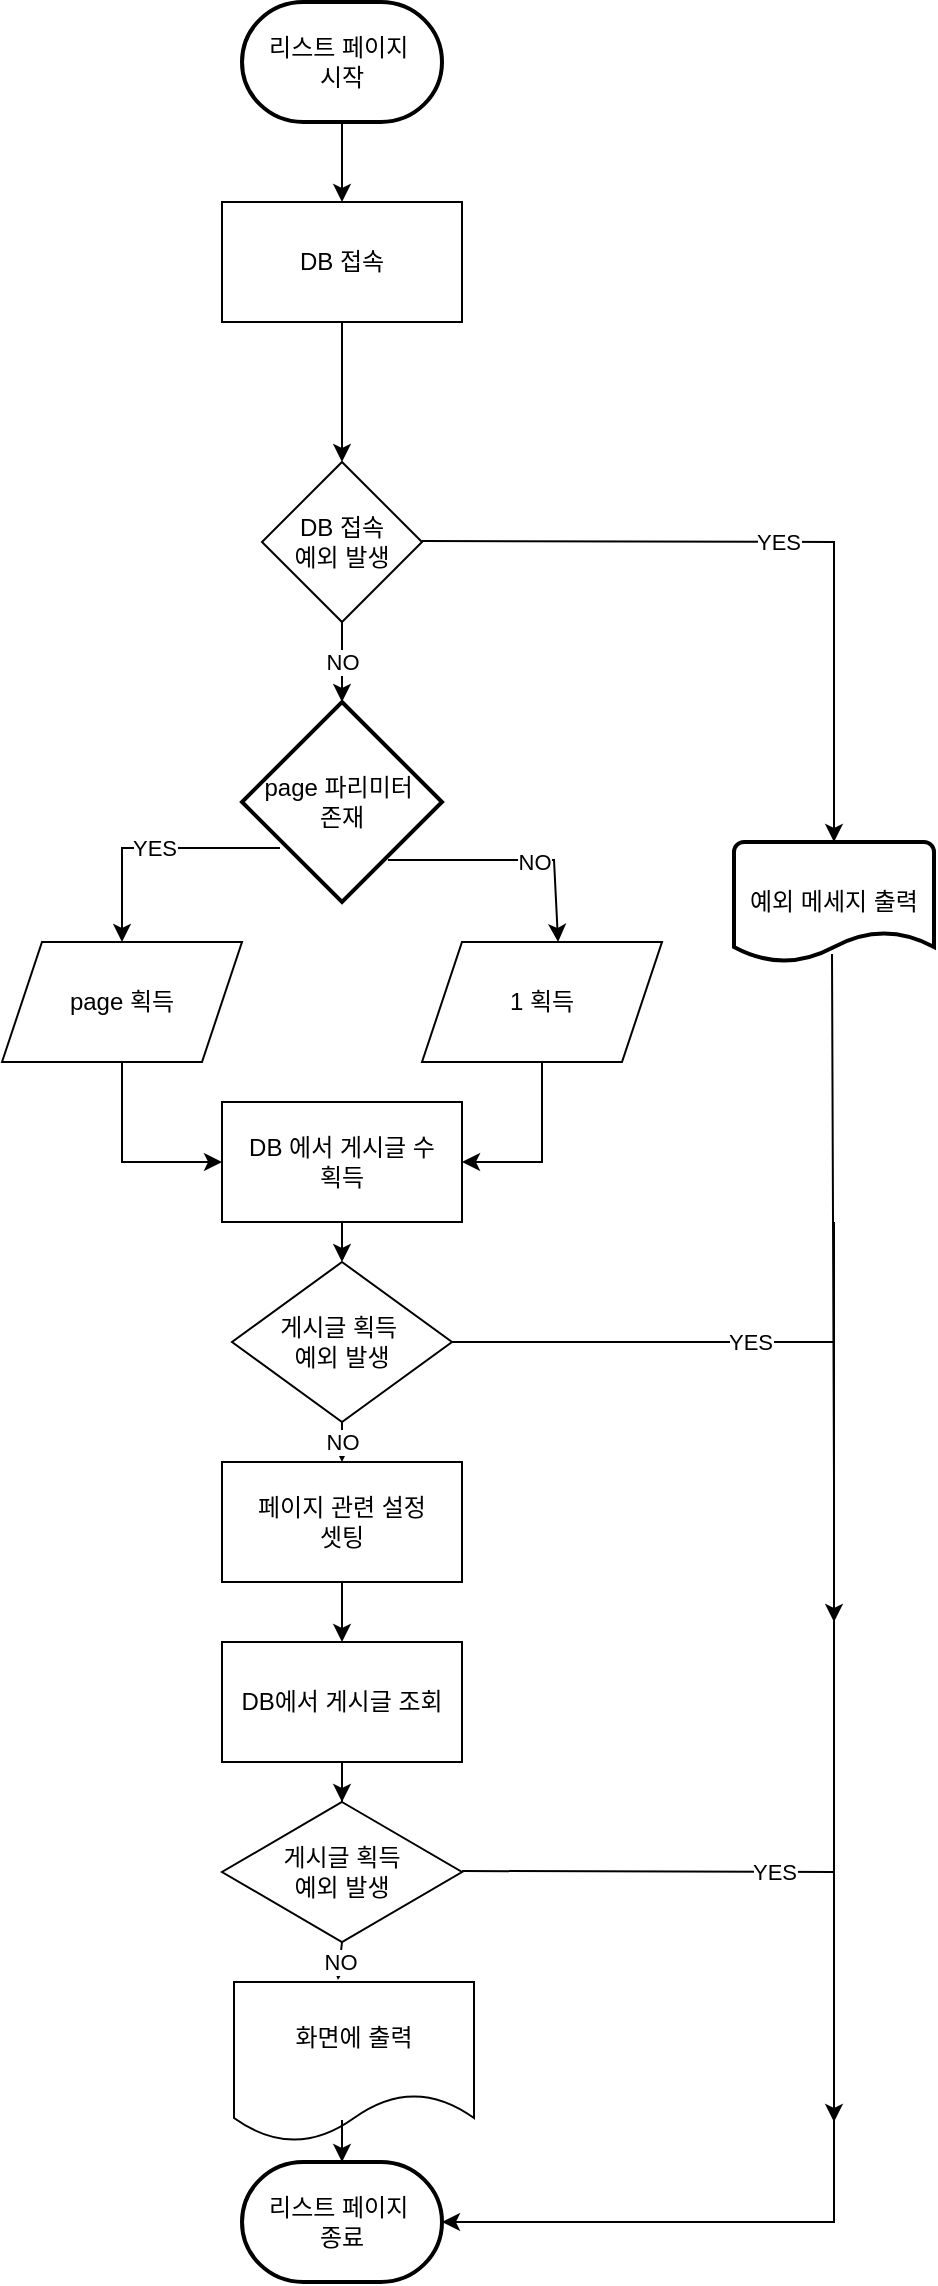 <mxfile version="24.2.1" type="device">
  <diagram name="페이지-1" id="zo6PBHOif4JfisIJZf4e">
    <mxGraphModel dx="472" dy="778" grid="1" gridSize="10" guides="1" tooltips="1" connect="1" arrows="1" fold="1" page="1" pageScale="1" pageWidth="827" pageHeight="1169" math="0" shadow="0">
      <root>
        <mxCell id="0" />
        <mxCell id="1" parent="0" />
        <mxCell id="wN71H9yPLBmTXvymEIwc-36" value="리스트 페이지&amp;nbsp;&lt;div&gt;시작&lt;/div&gt;" style="strokeWidth=2;html=1;shape=mxgraph.flowchart.terminator;whiteSpace=wrap;" vertex="1" parent="1">
          <mxGeometry x="364" y="20" width="100" height="60" as="geometry" />
        </mxCell>
        <mxCell id="wN71H9yPLBmTXvymEIwc-37" value="DB 접속" style="rounded=0;whiteSpace=wrap;html=1;" vertex="1" parent="1">
          <mxGeometry x="354" y="120" width="120" height="60" as="geometry" />
        </mxCell>
        <mxCell id="wN71H9yPLBmTXvymEIwc-39" value="DB 접속&lt;div&gt;예외 발생&lt;/div&gt;" style="rhombus;whiteSpace=wrap;html=1;" vertex="1" parent="1">
          <mxGeometry x="374" y="250" width="80" height="80" as="geometry" />
        </mxCell>
        <mxCell id="wN71H9yPLBmTXvymEIwc-40" value="" style="endArrow=classic;html=1;rounded=0;exitX=0.5;exitY=1;exitDx=0;exitDy=0;entryX=0.5;entryY=0;entryDx=0;entryDy=0;" edge="1" parent="1" source="wN71H9yPLBmTXvymEIwc-37" target="wN71H9yPLBmTXvymEIwc-39">
          <mxGeometry width="50" height="50" relative="1" as="geometry">
            <mxPoint x="420" y="220" as="sourcePoint" />
            <mxPoint x="490" y="290" as="targetPoint" />
            <Array as="points" />
          </mxGeometry>
        </mxCell>
        <mxCell id="wN71H9yPLBmTXvymEIwc-42" value="" style="endArrow=classic;html=1;rounded=0;exitX=0.5;exitY=1;exitDx=0;exitDy=0;exitPerimeter=0;" edge="1" parent="1" source="wN71H9yPLBmTXvymEIwc-36" target="wN71H9yPLBmTXvymEIwc-37">
          <mxGeometry width="50" height="50" relative="1" as="geometry">
            <mxPoint x="440" y="340" as="sourcePoint" />
            <mxPoint x="490" y="290" as="targetPoint" />
          </mxGeometry>
        </mxCell>
        <mxCell id="wN71H9yPLBmTXvymEIwc-44" value="예외 메세지 출력" style="strokeWidth=2;html=1;shape=mxgraph.flowchart.document2;whiteSpace=wrap;size=0.25;" vertex="1" parent="1">
          <mxGeometry x="610" y="440" width="100" height="60" as="geometry" />
        </mxCell>
        <mxCell id="wN71H9yPLBmTXvymEIwc-47" value="리스트 페이지&amp;nbsp;&lt;div&gt;종료&lt;/div&gt;" style="strokeWidth=2;html=1;shape=mxgraph.flowchart.terminator;whiteSpace=wrap;" vertex="1" parent="1">
          <mxGeometry x="364" y="1100" width="100" height="60" as="geometry" />
        </mxCell>
        <mxCell id="wN71H9yPLBmTXvymEIwc-48" value="" style="endArrow=classic;html=1;rounded=0;exitX=0.49;exitY=0.933;exitDx=0;exitDy=0;exitPerimeter=0;entryX=1;entryY=0.5;entryDx=0;entryDy=0;entryPerimeter=0;" edge="1" parent="1" source="wN71H9yPLBmTXvymEIwc-44" target="wN71H9yPLBmTXvymEIwc-47">
          <mxGeometry width="50" height="50" relative="1" as="geometry">
            <mxPoint x="470" y="340" as="sourcePoint" />
            <mxPoint x="520" y="290" as="targetPoint" />
            <Array as="points">
              <mxPoint x="660" y="760" />
              <mxPoint x="660" y="630" />
              <mxPoint x="660" y="1130" />
            </Array>
          </mxGeometry>
        </mxCell>
        <mxCell id="wN71H9yPLBmTXvymEIwc-51" value="page 파리미터&amp;nbsp;&lt;div&gt;존재&lt;/div&gt;" style="strokeWidth=2;html=1;shape=mxgraph.flowchart.decision;whiteSpace=wrap;" vertex="1" parent="1">
          <mxGeometry x="364" y="370" width="100" height="100" as="geometry" />
        </mxCell>
        <mxCell id="wN71H9yPLBmTXvymEIwc-54" value="1 획득" style="shape=parallelogram;perimeter=parallelogramPerimeter;whiteSpace=wrap;html=1;fixedSize=1;" vertex="1" parent="1">
          <mxGeometry x="454" y="490" width="120" height="60" as="geometry" />
        </mxCell>
        <mxCell id="wN71H9yPLBmTXvymEIwc-55" value="page 획득" style="shape=parallelogram;perimeter=parallelogramPerimeter;whiteSpace=wrap;html=1;fixedSize=1;" vertex="1" parent="1">
          <mxGeometry x="244" y="490" width="120" height="60" as="geometry" />
        </mxCell>
        <mxCell id="wN71H9yPLBmTXvymEIwc-57" value="" style="endArrow=classic;html=1;rounded=0;exitX=0.73;exitY=0.79;exitDx=0;exitDy=0;exitPerimeter=0;entryX=0.567;entryY=0;entryDx=0;entryDy=0;entryPerimeter=0;" edge="1" parent="1" source="wN71H9yPLBmTXvymEIwc-51" target="wN71H9yPLBmTXvymEIwc-54">
          <mxGeometry relative="1" as="geometry">
            <mxPoint x="450" y="620" as="sourcePoint" />
            <mxPoint x="520" y="500" as="targetPoint" />
            <Array as="points">
              <mxPoint x="520" y="449" />
            </Array>
          </mxGeometry>
        </mxCell>
        <mxCell id="wN71H9yPLBmTXvymEIwc-58" value="NO" style="edgeLabel;resizable=0;html=1;;align=center;verticalAlign=middle;" connectable="0" vertex="1" parent="wN71H9yPLBmTXvymEIwc-57">
          <mxGeometry relative="1" as="geometry">
            <mxPoint x="11" y="1" as="offset" />
          </mxGeometry>
        </mxCell>
        <mxCell id="wN71H9yPLBmTXvymEIwc-59" value="" style="endArrow=classic;html=1;rounded=0;entryX=0.5;entryY=0;entryDx=0;entryDy=0;exitX=0.19;exitY=0.73;exitDx=0;exitDy=0;exitPerimeter=0;" edge="1" parent="1" source="wN71H9yPLBmTXvymEIwc-51" target="wN71H9yPLBmTXvymEIwc-55">
          <mxGeometry relative="1" as="geometry">
            <mxPoint x="360" y="450" as="sourcePoint" />
            <mxPoint x="364" y="450" as="targetPoint" />
            <Array as="points">
              <mxPoint x="304" y="443" />
            </Array>
          </mxGeometry>
        </mxCell>
        <mxCell id="wN71H9yPLBmTXvymEIwc-60" value="YES" style="edgeLabel;resizable=0;html=1;;align=center;verticalAlign=middle;" connectable="0" vertex="1" parent="wN71H9yPLBmTXvymEIwc-59">
          <mxGeometry relative="1" as="geometry" />
        </mxCell>
        <mxCell id="wN71H9yPLBmTXvymEIwc-62" value="DB 에서 게시글 수&lt;div&gt;획득&lt;/div&gt;" style="rounded=0;whiteSpace=wrap;html=1;" vertex="1" parent="1">
          <mxGeometry x="354" y="570" width="120" height="60" as="geometry" />
        </mxCell>
        <mxCell id="wN71H9yPLBmTXvymEIwc-64" value="" style="endArrow=classic;html=1;rounded=0;entryX=0;entryY=0.5;entryDx=0;entryDy=0;exitX=0.5;exitY=1;exitDx=0;exitDy=0;" edge="1" parent="1" source="wN71H9yPLBmTXvymEIwc-55" target="wN71H9yPLBmTXvymEIwc-62">
          <mxGeometry width="50" height="50" relative="1" as="geometry">
            <mxPoint x="470" y="640" as="sourcePoint" />
            <mxPoint x="520" y="590" as="targetPoint" />
            <Array as="points">
              <mxPoint x="304" y="600" />
            </Array>
          </mxGeometry>
        </mxCell>
        <mxCell id="wN71H9yPLBmTXvymEIwc-65" value="" style="endArrow=classic;html=1;rounded=0;entryX=0.5;entryY=0;entryDx=0;entryDy=0;entryPerimeter=0;exitX=0.5;exitY=1;exitDx=0;exitDy=0;" edge="1" parent="1" source="wN71H9yPLBmTXvymEIwc-39" target="wN71H9yPLBmTXvymEIwc-51">
          <mxGeometry relative="1" as="geometry">
            <mxPoint x="450" y="620" as="sourcePoint" />
            <mxPoint x="550" y="620" as="targetPoint" />
          </mxGeometry>
        </mxCell>
        <mxCell id="wN71H9yPLBmTXvymEIwc-66" value="NO" style="edgeLabel;resizable=0;html=1;;align=center;verticalAlign=middle;" connectable="0" vertex="1" parent="wN71H9yPLBmTXvymEIwc-65">
          <mxGeometry relative="1" as="geometry" />
        </mxCell>
        <mxCell id="wN71H9yPLBmTXvymEIwc-70" value="" style="endArrow=classic;html=1;rounded=0;entryX=0.5;entryY=0;entryDx=0;entryDy=0;entryPerimeter=0;" edge="1" parent="1" target="wN71H9yPLBmTXvymEIwc-44">
          <mxGeometry relative="1" as="geometry">
            <mxPoint x="454" y="289.5" as="sourcePoint" />
            <mxPoint x="554" y="289.5" as="targetPoint" />
            <Array as="points">
              <mxPoint x="660" y="290" />
            </Array>
          </mxGeometry>
        </mxCell>
        <mxCell id="wN71H9yPLBmTXvymEIwc-71" value="YES" style="edgeLabel;resizable=0;html=1;;align=center;verticalAlign=middle;" connectable="0" vertex="1" parent="wN71H9yPLBmTXvymEIwc-70">
          <mxGeometry relative="1" as="geometry" />
        </mxCell>
        <mxCell id="wN71H9yPLBmTXvymEIwc-72" value="페이지 관련 설정&lt;div&gt;셋팅&lt;/div&gt;" style="rounded=0;whiteSpace=wrap;html=1;" vertex="1" parent="1">
          <mxGeometry x="354" y="750" width="120" height="60" as="geometry" />
        </mxCell>
        <mxCell id="wN71H9yPLBmTXvymEIwc-96" style="edgeStyle=orthogonalEdgeStyle;rounded=0;orthogonalLoop=1;jettySize=auto;html=1;" edge="1" parent="1" source="wN71H9yPLBmTXvymEIwc-73" target="wN71H9yPLBmTXvymEIwc-93">
          <mxGeometry relative="1" as="geometry" />
        </mxCell>
        <mxCell id="wN71H9yPLBmTXvymEIwc-73" value="DB에서 게시글 조회" style="rounded=0;whiteSpace=wrap;html=1;" vertex="1" parent="1">
          <mxGeometry x="354" y="840" width="120" height="60" as="geometry" />
        </mxCell>
        <mxCell id="wN71H9yPLBmTXvymEIwc-74" value="화면에 출력" style="shape=document;whiteSpace=wrap;html=1;boundedLbl=1;" vertex="1" parent="1">
          <mxGeometry x="360" y="1010" width="120" height="80" as="geometry" />
        </mxCell>
        <mxCell id="wN71H9yPLBmTXvymEIwc-76" value="" style="endArrow=classic;html=1;rounded=0;exitX=0.5;exitY=1;exitDx=0;exitDy=0;" edge="1" parent="1" source="wN71H9yPLBmTXvymEIwc-72">
          <mxGeometry width="50" height="50" relative="1" as="geometry">
            <mxPoint x="470" y="940" as="sourcePoint" />
            <mxPoint x="414" y="840" as="targetPoint" />
          </mxGeometry>
        </mxCell>
        <mxCell id="wN71H9yPLBmTXvymEIwc-78" value="" style="endArrow=classic;html=1;rounded=0;entryX=0.5;entryY=0;entryDx=0;entryDy=0;entryPerimeter=0;exitX=0.45;exitY=0.863;exitDx=0;exitDy=0;exitPerimeter=0;" edge="1" parent="1" source="wN71H9yPLBmTXvymEIwc-74" target="wN71H9yPLBmTXvymEIwc-47">
          <mxGeometry width="50" height="50" relative="1" as="geometry">
            <mxPoint x="418" y="984" as="sourcePoint" />
            <mxPoint x="520" y="890" as="targetPoint" />
          </mxGeometry>
        </mxCell>
        <mxCell id="wN71H9yPLBmTXvymEIwc-82" value="게시글 획득&amp;nbsp;&lt;div&gt;예외&amp;nbsp;&lt;span style=&quot;background-color: initial;&quot;&gt;발생&lt;/span&gt;&lt;/div&gt;" style="rhombus;whiteSpace=wrap;html=1;" vertex="1" parent="1">
          <mxGeometry x="359" y="650" width="110" height="80" as="geometry" />
        </mxCell>
        <mxCell id="wN71H9yPLBmTXvymEIwc-86" value="" style="endArrow=classic;html=1;rounded=0;entryX=0.5;entryY=0;entryDx=0;entryDy=0;exitX=0.5;exitY=1;exitDx=0;exitDy=0;" edge="1" parent="1" source="wN71H9yPLBmTXvymEIwc-62" target="wN71H9yPLBmTXvymEIwc-82">
          <mxGeometry width="50" height="50" relative="1" as="geometry">
            <mxPoint x="420" y="670" as="sourcePoint" />
            <mxPoint x="460" y="680" as="targetPoint" />
          </mxGeometry>
        </mxCell>
        <mxCell id="wN71H9yPLBmTXvymEIwc-87" value="" style="endArrow=classic;html=1;rounded=0;" edge="1" parent="1">
          <mxGeometry relative="1" as="geometry">
            <mxPoint x="469" y="690" as="sourcePoint" />
            <mxPoint x="660" y="830" as="targetPoint" />
            <Array as="points">
              <mxPoint x="660" y="690" />
            </Array>
          </mxGeometry>
        </mxCell>
        <mxCell id="wN71H9yPLBmTXvymEIwc-88" value="YES" style="edgeLabel;resizable=0;html=1;;align=center;verticalAlign=middle;" connectable="0" vertex="1" parent="wN71H9yPLBmTXvymEIwc-87">
          <mxGeometry relative="1" as="geometry">
            <mxPoint x="-17" as="offset" />
          </mxGeometry>
        </mxCell>
        <mxCell id="wN71H9yPLBmTXvymEIwc-90" value="" style="endArrow=classic;html=1;rounded=0;exitX=0.5;exitY=1;exitDx=0;exitDy=0;entryX=0.5;entryY=0;entryDx=0;entryDy=0;" edge="1" parent="1" source="wN71H9yPLBmTXvymEIwc-82" target="wN71H9yPLBmTXvymEIwc-72">
          <mxGeometry relative="1" as="geometry">
            <mxPoint x="490" y="800" as="sourcePoint" />
            <mxPoint x="590" y="800" as="targetPoint" />
          </mxGeometry>
        </mxCell>
        <mxCell id="wN71H9yPLBmTXvymEIwc-91" value="NO" style="edgeLabel;resizable=0;html=1;;align=center;verticalAlign=middle;" connectable="0" vertex="1" parent="wN71H9yPLBmTXvymEIwc-90">
          <mxGeometry relative="1" as="geometry" />
        </mxCell>
        <mxCell id="wN71H9yPLBmTXvymEIwc-93" value="게시글 획득&lt;div&gt;예외 발생&lt;/div&gt;" style="rhombus;whiteSpace=wrap;html=1;" vertex="1" parent="1">
          <mxGeometry x="354" y="920" width="120" height="70" as="geometry" />
        </mxCell>
        <mxCell id="wN71H9yPLBmTXvymEIwc-94" value="" style="endArrow=classic;html=1;rounded=0;exitX=0.5;exitY=1;exitDx=0;exitDy=0;entryX=1;entryY=0.5;entryDx=0;entryDy=0;" edge="1" parent="1" source="wN71H9yPLBmTXvymEIwc-54" target="wN71H9yPLBmTXvymEIwc-62">
          <mxGeometry width="50" height="50" relative="1" as="geometry">
            <mxPoint x="410" y="630" as="sourcePoint" />
            <mxPoint x="460" y="580" as="targetPoint" />
            <Array as="points">
              <mxPoint x="514" y="600" />
            </Array>
          </mxGeometry>
        </mxCell>
        <mxCell id="wN71H9yPLBmTXvymEIwc-97" value="" style="endArrow=classic;html=1;rounded=0;" edge="1" parent="1">
          <mxGeometry relative="1" as="geometry">
            <mxPoint x="474" y="954.5" as="sourcePoint" />
            <mxPoint x="660" y="1080" as="targetPoint" />
            <Array as="points">
              <mxPoint x="660" y="955" />
            </Array>
          </mxGeometry>
        </mxCell>
        <mxCell id="wN71H9yPLBmTXvymEIwc-98" value="YES" style="edgeLabel;resizable=0;html=1;;align=center;verticalAlign=middle;" connectable="0" vertex="1" parent="wN71H9yPLBmTXvymEIwc-97">
          <mxGeometry relative="1" as="geometry" />
        </mxCell>
        <mxCell id="wN71H9yPLBmTXvymEIwc-99" value="" style="endArrow=classic;html=1;rounded=0;exitX=0.5;exitY=1;exitDx=0;exitDy=0;entryX=0.433;entryY=-0.012;entryDx=0;entryDy=0;entryPerimeter=0;" edge="1" parent="1" source="wN71H9yPLBmTXvymEIwc-93" target="wN71H9yPLBmTXvymEIwc-74">
          <mxGeometry relative="1" as="geometry">
            <mxPoint x="450" y="989" as="sourcePoint" />
            <mxPoint x="550" y="989" as="targetPoint" />
          </mxGeometry>
        </mxCell>
        <mxCell id="wN71H9yPLBmTXvymEIwc-100" value="NO" style="edgeLabel;resizable=0;html=1;;align=center;verticalAlign=middle;" connectable="0" vertex="1" parent="wN71H9yPLBmTXvymEIwc-99">
          <mxGeometry relative="1" as="geometry" />
        </mxCell>
      </root>
    </mxGraphModel>
  </diagram>
</mxfile>
